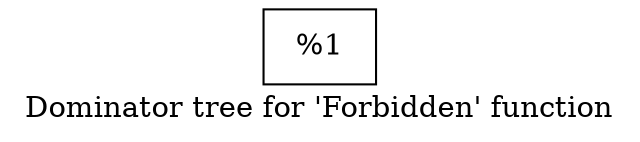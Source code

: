 digraph "Dominator tree for 'Forbidden' function" {
	label="Dominator tree for 'Forbidden' function";

	Node0x2585ba0 [shape=record,label="{%1}"];
}
